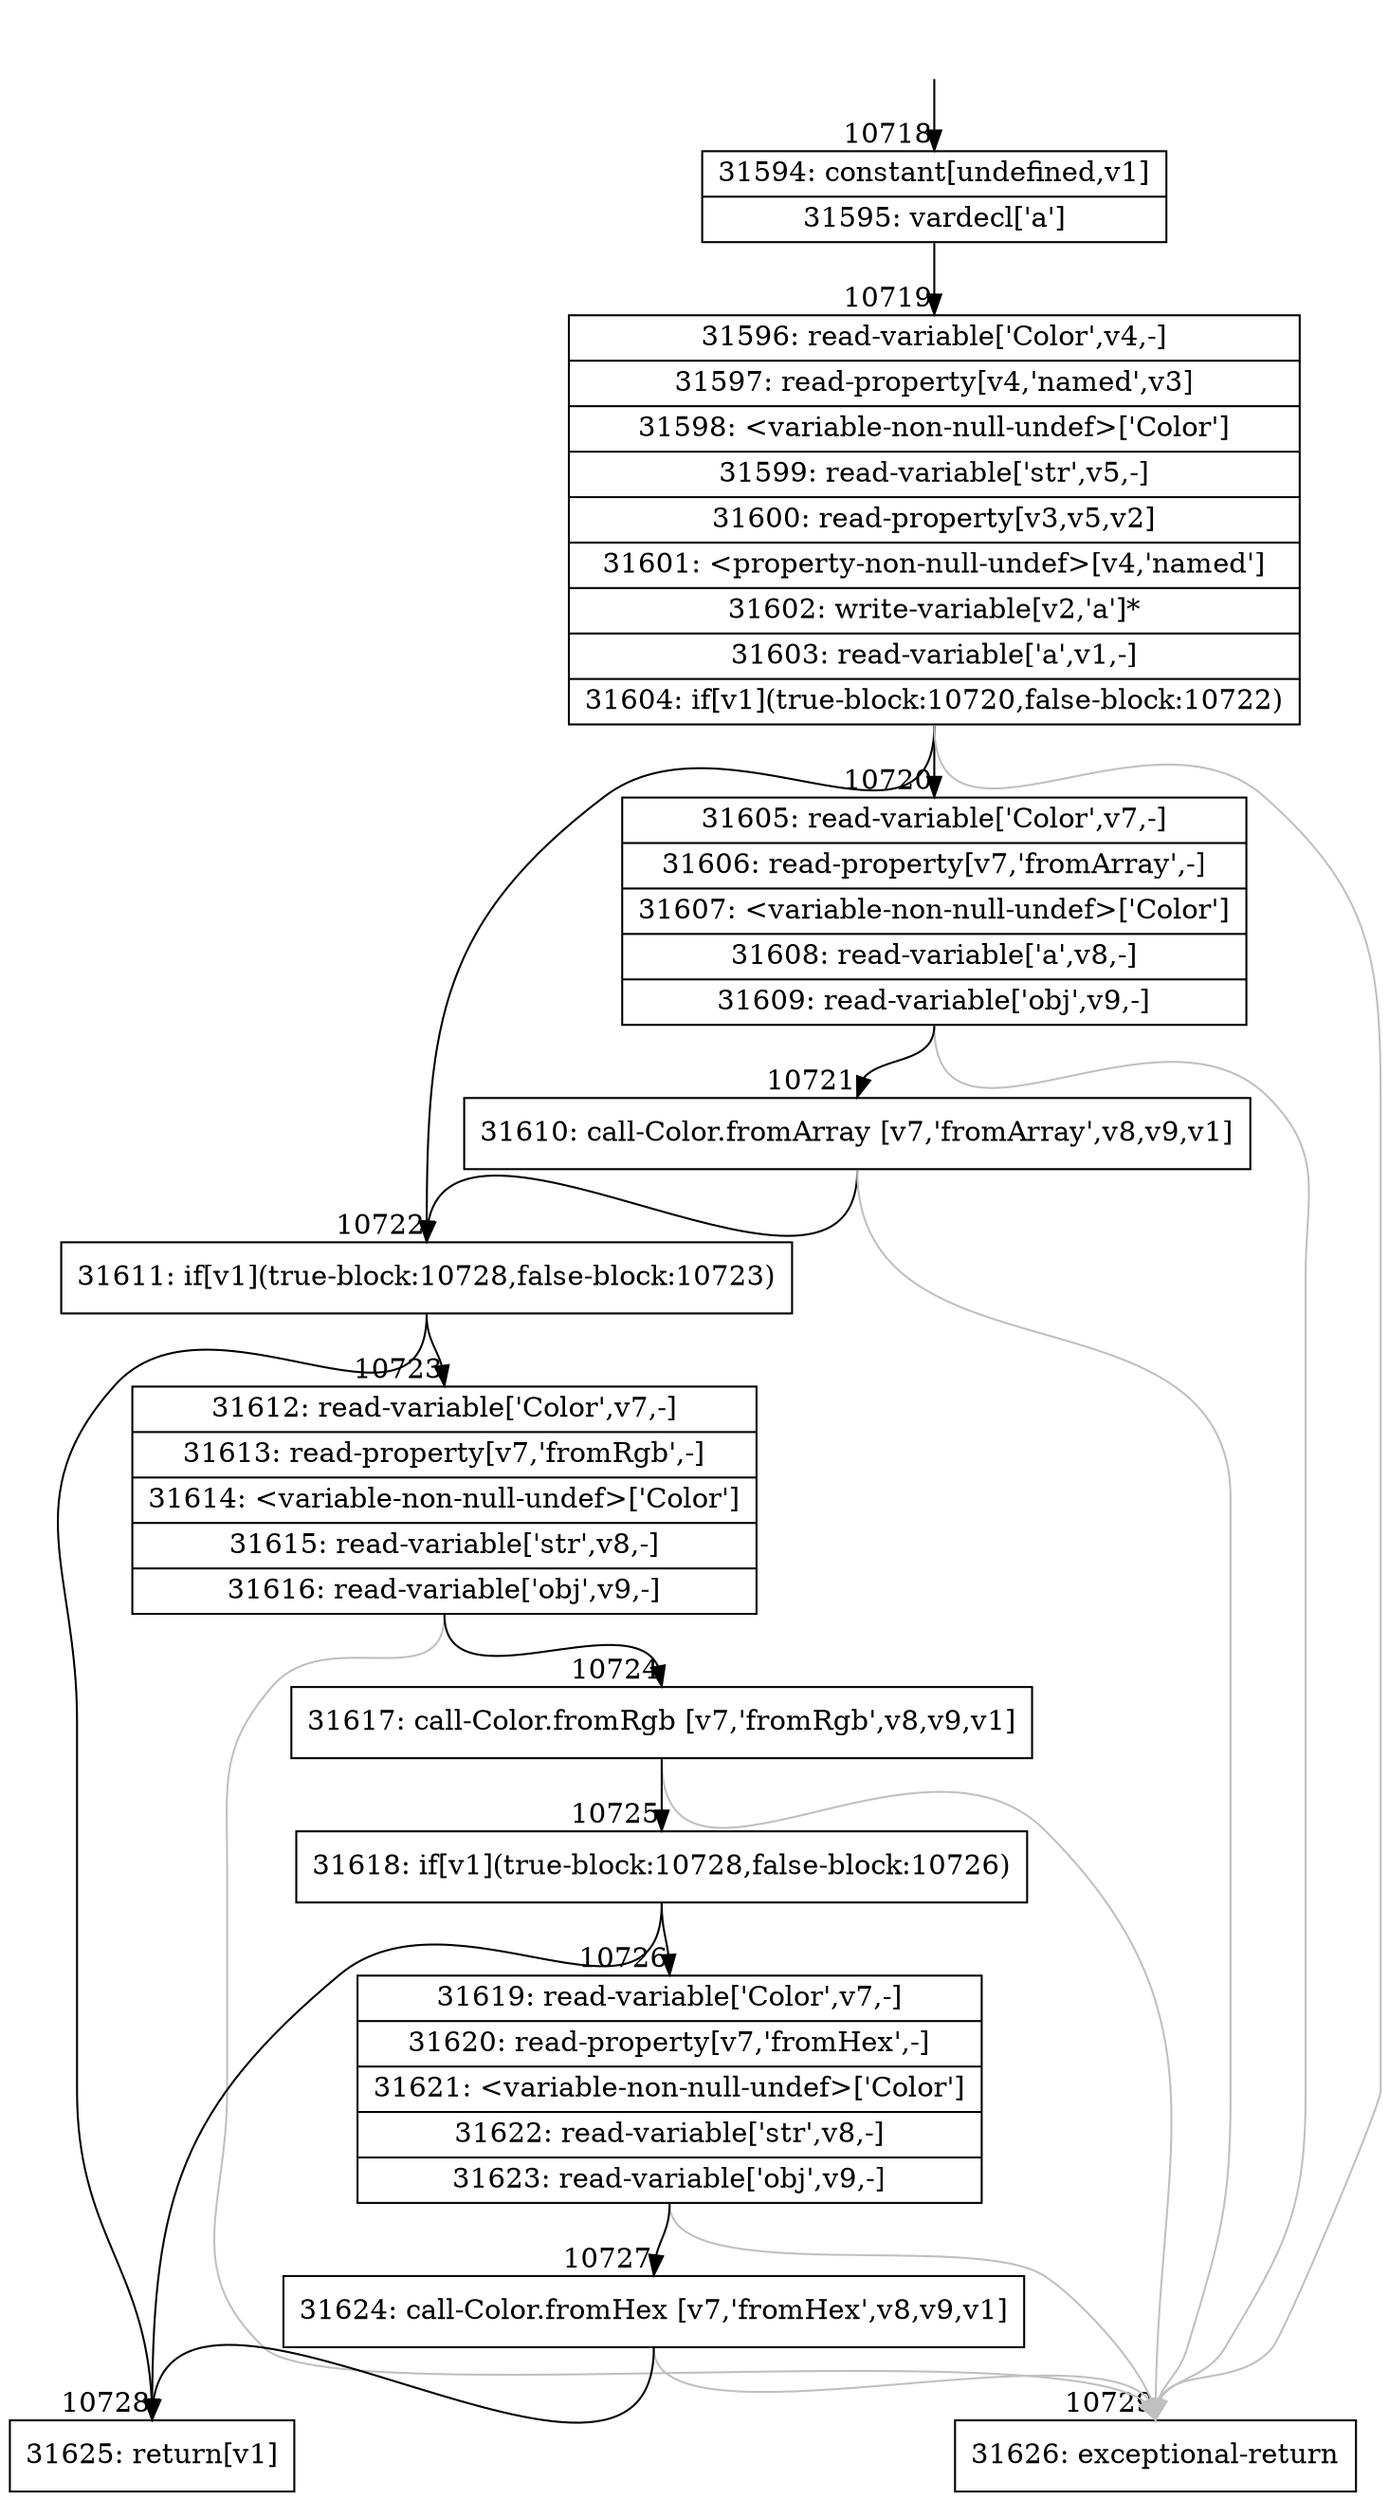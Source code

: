 digraph {
rankdir="TD"
BB_entry787[shape=none,label=""];
BB_entry787 -> BB10718 [tailport=s, headport=n, headlabel="    10718"]
BB10718 [shape=record label="{31594: constant[undefined,v1]|31595: vardecl['a']}" ] 
BB10718 -> BB10719 [tailport=s, headport=n, headlabel="      10719"]
BB10719 [shape=record label="{31596: read-variable['Color',v4,-]|31597: read-property[v4,'named',v3]|31598: \<variable-non-null-undef\>['Color']|31599: read-variable['str',v5,-]|31600: read-property[v3,v5,v2]|31601: \<property-non-null-undef\>[v4,'named']|31602: write-variable[v2,'a']*|31603: read-variable['a',v1,-]|31604: if[v1](true-block:10720,false-block:10722)}" ] 
BB10719 -> BB10722 [tailport=s, headport=n, headlabel="      10722"]
BB10719 -> BB10720 [tailport=s, headport=n, headlabel="      10720"]
BB10719 -> BB10729 [tailport=s, headport=n, color=gray, headlabel="      10729"]
BB10720 [shape=record label="{31605: read-variable['Color',v7,-]|31606: read-property[v7,'fromArray',-]|31607: \<variable-non-null-undef\>['Color']|31608: read-variable['a',v8,-]|31609: read-variable['obj',v9,-]}" ] 
BB10720 -> BB10721 [tailport=s, headport=n, headlabel="      10721"]
BB10720 -> BB10729 [tailport=s, headport=n, color=gray]
BB10721 [shape=record label="{31610: call-Color.fromArray [v7,'fromArray',v8,v9,v1]}" ] 
BB10721 -> BB10722 [tailport=s, headport=n]
BB10721 -> BB10729 [tailport=s, headport=n, color=gray]
BB10722 [shape=record label="{31611: if[v1](true-block:10728,false-block:10723)}" ] 
BB10722 -> BB10728 [tailport=s, headport=n, headlabel="      10728"]
BB10722 -> BB10723 [tailport=s, headport=n, headlabel="      10723"]
BB10723 [shape=record label="{31612: read-variable['Color',v7,-]|31613: read-property[v7,'fromRgb',-]|31614: \<variable-non-null-undef\>['Color']|31615: read-variable['str',v8,-]|31616: read-variable['obj',v9,-]}" ] 
BB10723 -> BB10724 [tailport=s, headport=n, headlabel="      10724"]
BB10723 -> BB10729 [tailport=s, headport=n, color=gray]
BB10724 [shape=record label="{31617: call-Color.fromRgb [v7,'fromRgb',v8,v9,v1]}" ] 
BB10724 -> BB10725 [tailport=s, headport=n, headlabel="      10725"]
BB10724 -> BB10729 [tailport=s, headport=n, color=gray]
BB10725 [shape=record label="{31618: if[v1](true-block:10728,false-block:10726)}" ] 
BB10725 -> BB10728 [tailport=s, headport=n]
BB10725 -> BB10726 [tailport=s, headport=n, headlabel="      10726"]
BB10726 [shape=record label="{31619: read-variable['Color',v7,-]|31620: read-property[v7,'fromHex',-]|31621: \<variable-non-null-undef\>['Color']|31622: read-variable['str',v8,-]|31623: read-variable['obj',v9,-]}" ] 
BB10726 -> BB10727 [tailport=s, headport=n, headlabel="      10727"]
BB10726 -> BB10729 [tailport=s, headport=n, color=gray]
BB10727 [shape=record label="{31624: call-Color.fromHex [v7,'fromHex',v8,v9,v1]}" ] 
BB10727 -> BB10728 [tailport=s, headport=n]
BB10727 -> BB10729 [tailport=s, headport=n, color=gray]
BB10728 [shape=record label="{31625: return[v1]}" ] 
BB10729 [shape=record label="{31626: exceptional-return}" ] 
//#$~ 15208
}
